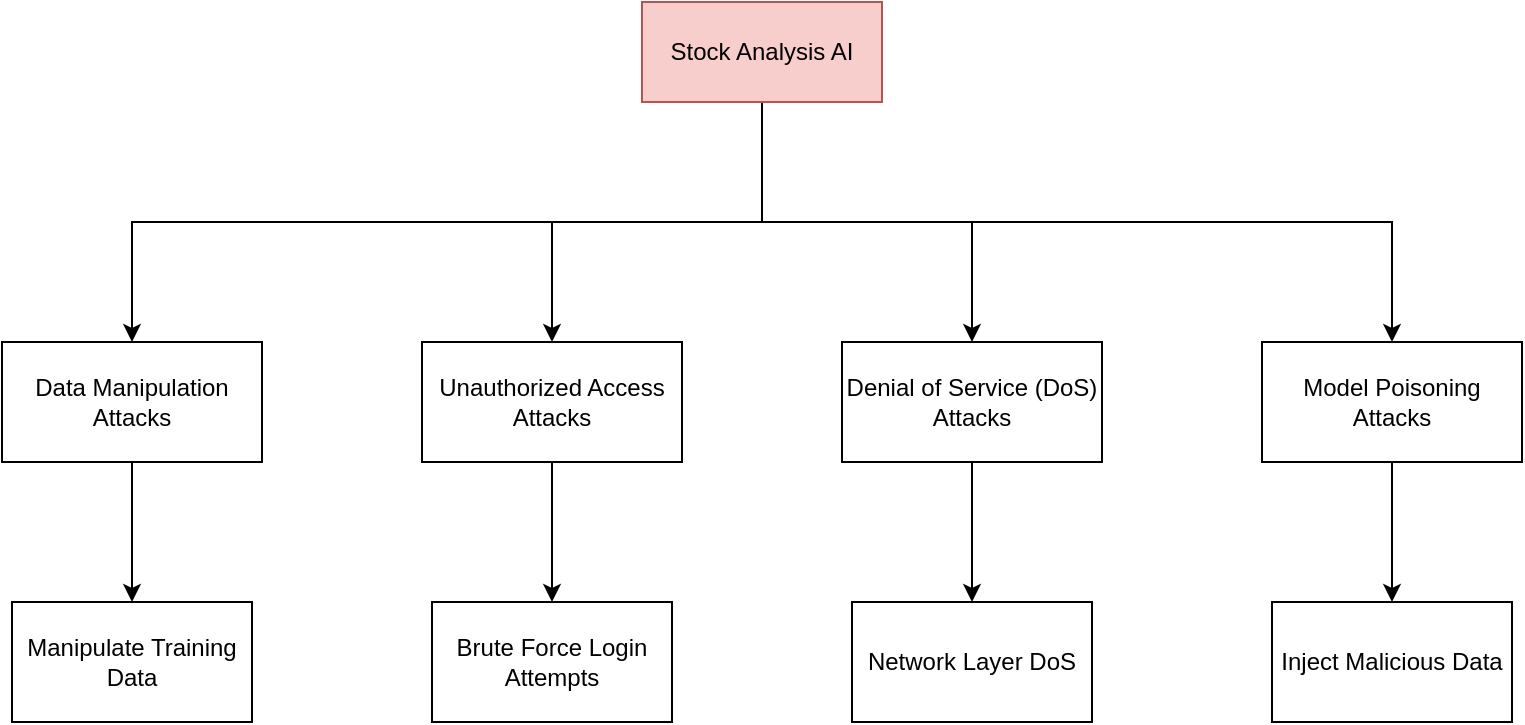 <mxfile version="24.0.7" type="github">
  <diagram name="Page-1" id="i0uBFhyr9sTJ3_YORYAO">
    <mxGraphModel dx="1302" dy="675" grid="1" gridSize="10" guides="1" tooltips="1" connect="1" arrows="1" fold="1" page="1" pageScale="1" pageWidth="850" pageHeight="1100" math="0" shadow="0">
      <root>
        <mxCell id="0" />
        <mxCell id="1" parent="0" />
        <mxCell id="hRf2zBdF-A7y0g8oZ042-6" style="edgeStyle=orthogonalEdgeStyle;rounded=0;orthogonalLoop=1;jettySize=auto;html=1;exitX=0.5;exitY=1;exitDx=0;exitDy=0;entryX=0.5;entryY=0;entryDx=0;entryDy=0;" parent="1" source="4nOqq2tdTD6MsqtiIIv1-1" target="UjHeSYL5kDZ6qDYkqjq2-1" edge="1">
          <mxGeometry relative="1" as="geometry" />
        </mxCell>
        <mxCell id="hRf2zBdF-A7y0g8oZ042-7" style="edgeStyle=orthogonalEdgeStyle;rounded=0;orthogonalLoop=1;jettySize=auto;html=1;exitX=0.5;exitY=1;exitDx=0;exitDy=0;entryX=0.5;entryY=0;entryDx=0;entryDy=0;" parent="1" source="4nOqq2tdTD6MsqtiIIv1-1" target="hRf2zBdF-A7y0g8oZ042-2" edge="1">
          <mxGeometry relative="1" as="geometry" />
        </mxCell>
        <mxCell id="hRf2zBdF-A7y0g8oZ042-8" style="edgeStyle=orthogonalEdgeStyle;rounded=0;orthogonalLoop=1;jettySize=auto;html=1;exitX=0.5;exitY=1;exitDx=0;exitDy=0;" parent="1" source="4nOqq2tdTD6MsqtiIIv1-1" target="hRf2zBdF-A7y0g8oZ042-4" edge="1">
          <mxGeometry relative="1" as="geometry" />
        </mxCell>
        <mxCell id="hRf2zBdF-A7y0g8oZ042-9" style="edgeStyle=orthogonalEdgeStyle;rounded=0;orthogonalLoop=1;jettySize=auto;html=1;exitX=0.5;exitY=1;exitDx=0;exitDy=0;entryX=0.5;entryY=0;entryDx=0;entryDy=0;" parent="1" source="4nOqq2tdTD6MsqtiIIv1-1" target="hRf2zBdF-A7y0g8oZ042-3" edge="1">
          <mxGeometry relative="1" as="geometry" />
        </mxCell>
        <mxCell id="4nOqq2tdTD6MsqtiIIv1-1" value="Stock Analysis AI" style="rounded=0;whiteSpace=wrap;html=1;fillColor=#f8cecc;strokeColor=#b85450;" parent="1" vertex="1">
          <mxGeometry x="490" y="160" width="120" height="50" as="geometry" />
        </mxCell>
        <mxCell id="iKMSLqYyijzgNoYZz81F-1" style="edgeStyle=orthogonalEdgeStyle;rounded=0;orthogonalLoop=1;jettySize=auto;html=1;exitX=0.5;exitY=1;exitDx=0;exitDy=0;" edge="1" parent="1" source="UjHeSYL5kDZ6qDYkqjq2-1" target="hRf2zBdF-A7y0g8oZ042-10">
          <mxGeometry relative="1" as="geometry" />
        </mxCell>
        <mxCell id="UjHeSYL5kDZ6qDYkqjq2-1" value="Data Manipulation Attacks" style="rounded=0;whiteSpace=wrap;html=1;strokeColor=default;align=center;verticalAlign=middle;fillColor=default;" parent="1" vertex="1">
          <mxGeometry x="170" y="330" width="130" height="60" as="geometry" />
        </mxCell>
        <mxCell id="iKMSLqYyijzgNoYZz81F-3" style="edgeStyle=orthogonalEdgeStyle;rounded=0;orthogonalLoop=1;jettySize=auto;html=1;exitX=0.5;exitY=1;exitDx=0;exitDy=0;" edge="1" parent="1" source="hRf2zBdF-A7y0g8oZ042-2" target="iKMSLqYyijzgNoYZz81F-2">
          <mxGeometry relative="1" as="geometry" />
        </mxCell>
        <mxCell id="hRf2zBdF-A7y0g8oZ042-2" value="Unauthorized Access Attacks" style="rounded=0;whiteSpace=wrap;html=1;strokeColor=default;align=center;verticalAlign=middle;fillColor=default;" parent="1" vertex="1">
          <mxGeometry x="380" y="330" width="130" height="60" as="geometry" />
        </mxCell>
        <mxCell id="iKMSLqYyijzgNoYZz81F-7" style="edgeStyle=orthogonalEdgeStyle;rounded=0;orthogonalLoop=1;jettySize=auto;html=1;exitX=0.5;exitY=1;exitDx=0;exitDy=0;" edge="1" parent="1" source="hRf2zBdF-A7y0g8oZ042-3" target="iKMSLqYyijzgNoYZz81F-6">
          <mxGeometry relative="1" as="geometry" />
        </mxCell>
        <mxCell id="hRf2zBdF-A7y0g8oZ042-3" value="Model Poisoning Attacks" style="rounded=0;whiteSpace=wrap;html=1;strokeColor=default;align=center;verticalAlign=middle;fillColor=default;" parent="1" vertex="1">
          <mxGeometry x="800" y="330" width="130" height="60" as="geometry" />
        </mxCell>
        <mxCell id="iKMSLqYyijzgNoYZz81F-5" style="edgeStyle=orthogonalEdgeStyle;rounded=0;orthogonalLoop=1;jettySize=auto;html=1;exitX=0.5;exitY=1;exitDx=0;exitDy=0;entryX=0.5;entryY=0;entryDx=0;entryDy=0;" edge="1" parent="1" source="hRf2zBdF-A7y0g8oZ042-4" target="iKMSLqYyijzgNoYZz81F-4">
          <mxGeometry relative="1" as="geometry" />
        </mxCell>
        <mxCell id="hRf2zBdF-A7y0g8oZ042-4" value="Denial of Service (DoS) Attacks" style="rounded=0;whiteSpace=wrap;html=1;strokeColor=default;align=center;verticalAlign=middle;fillColor=default;" parent="1" vertex="1">
          <mxGeometry x="590" y="330" width="130" height="60" as="geometry" />
        </mxCell>
        <mxCell id="hRf2zBdF-A7y0g8oZ042-10" value="Manipulate Training Data" style="rounded=0;whiteSpace=wrap;html=1;" parent="1" vertex="1">
          <mxGeometry x="175" y="460" width="120" height="60" as="geometry" />
        </mxCell>
        <mxCell id="iKMSLqYyijzgNoYZz81F-2" value="Brute Force Login Attempts" style="rounded=0;whiteSpace=wrap;html=1;" vertex="1" parent="1">
          <mxGeometry x="385" y="460" width="120" height="60" as="geometry" />
        </mxCell>
        <mxCell id="iKMSLqYyijzgNoYZz81F-4" value="Network Layer DoS" style="rounded=0;whiteSpace=wrap;html=1;" vertex="1" parent="1">
          <mxGeometry x="595" y="460" width="120" height="60" as="geometry" />
        </mxCell>
        <mxCell id="iKMSLqYyijzgNoYZz81F-6" value="Inject Malicious Data" style="rounded=0;whiteSpace=wrap;html=1;" vertex="1" parent="1">
          <mxGeometry x="805" y="460" width="120" height="60" as="geometry" />
        </mxCell>
      </root>
    </mxGraphModel>
  </diagram>
</mxfile>
